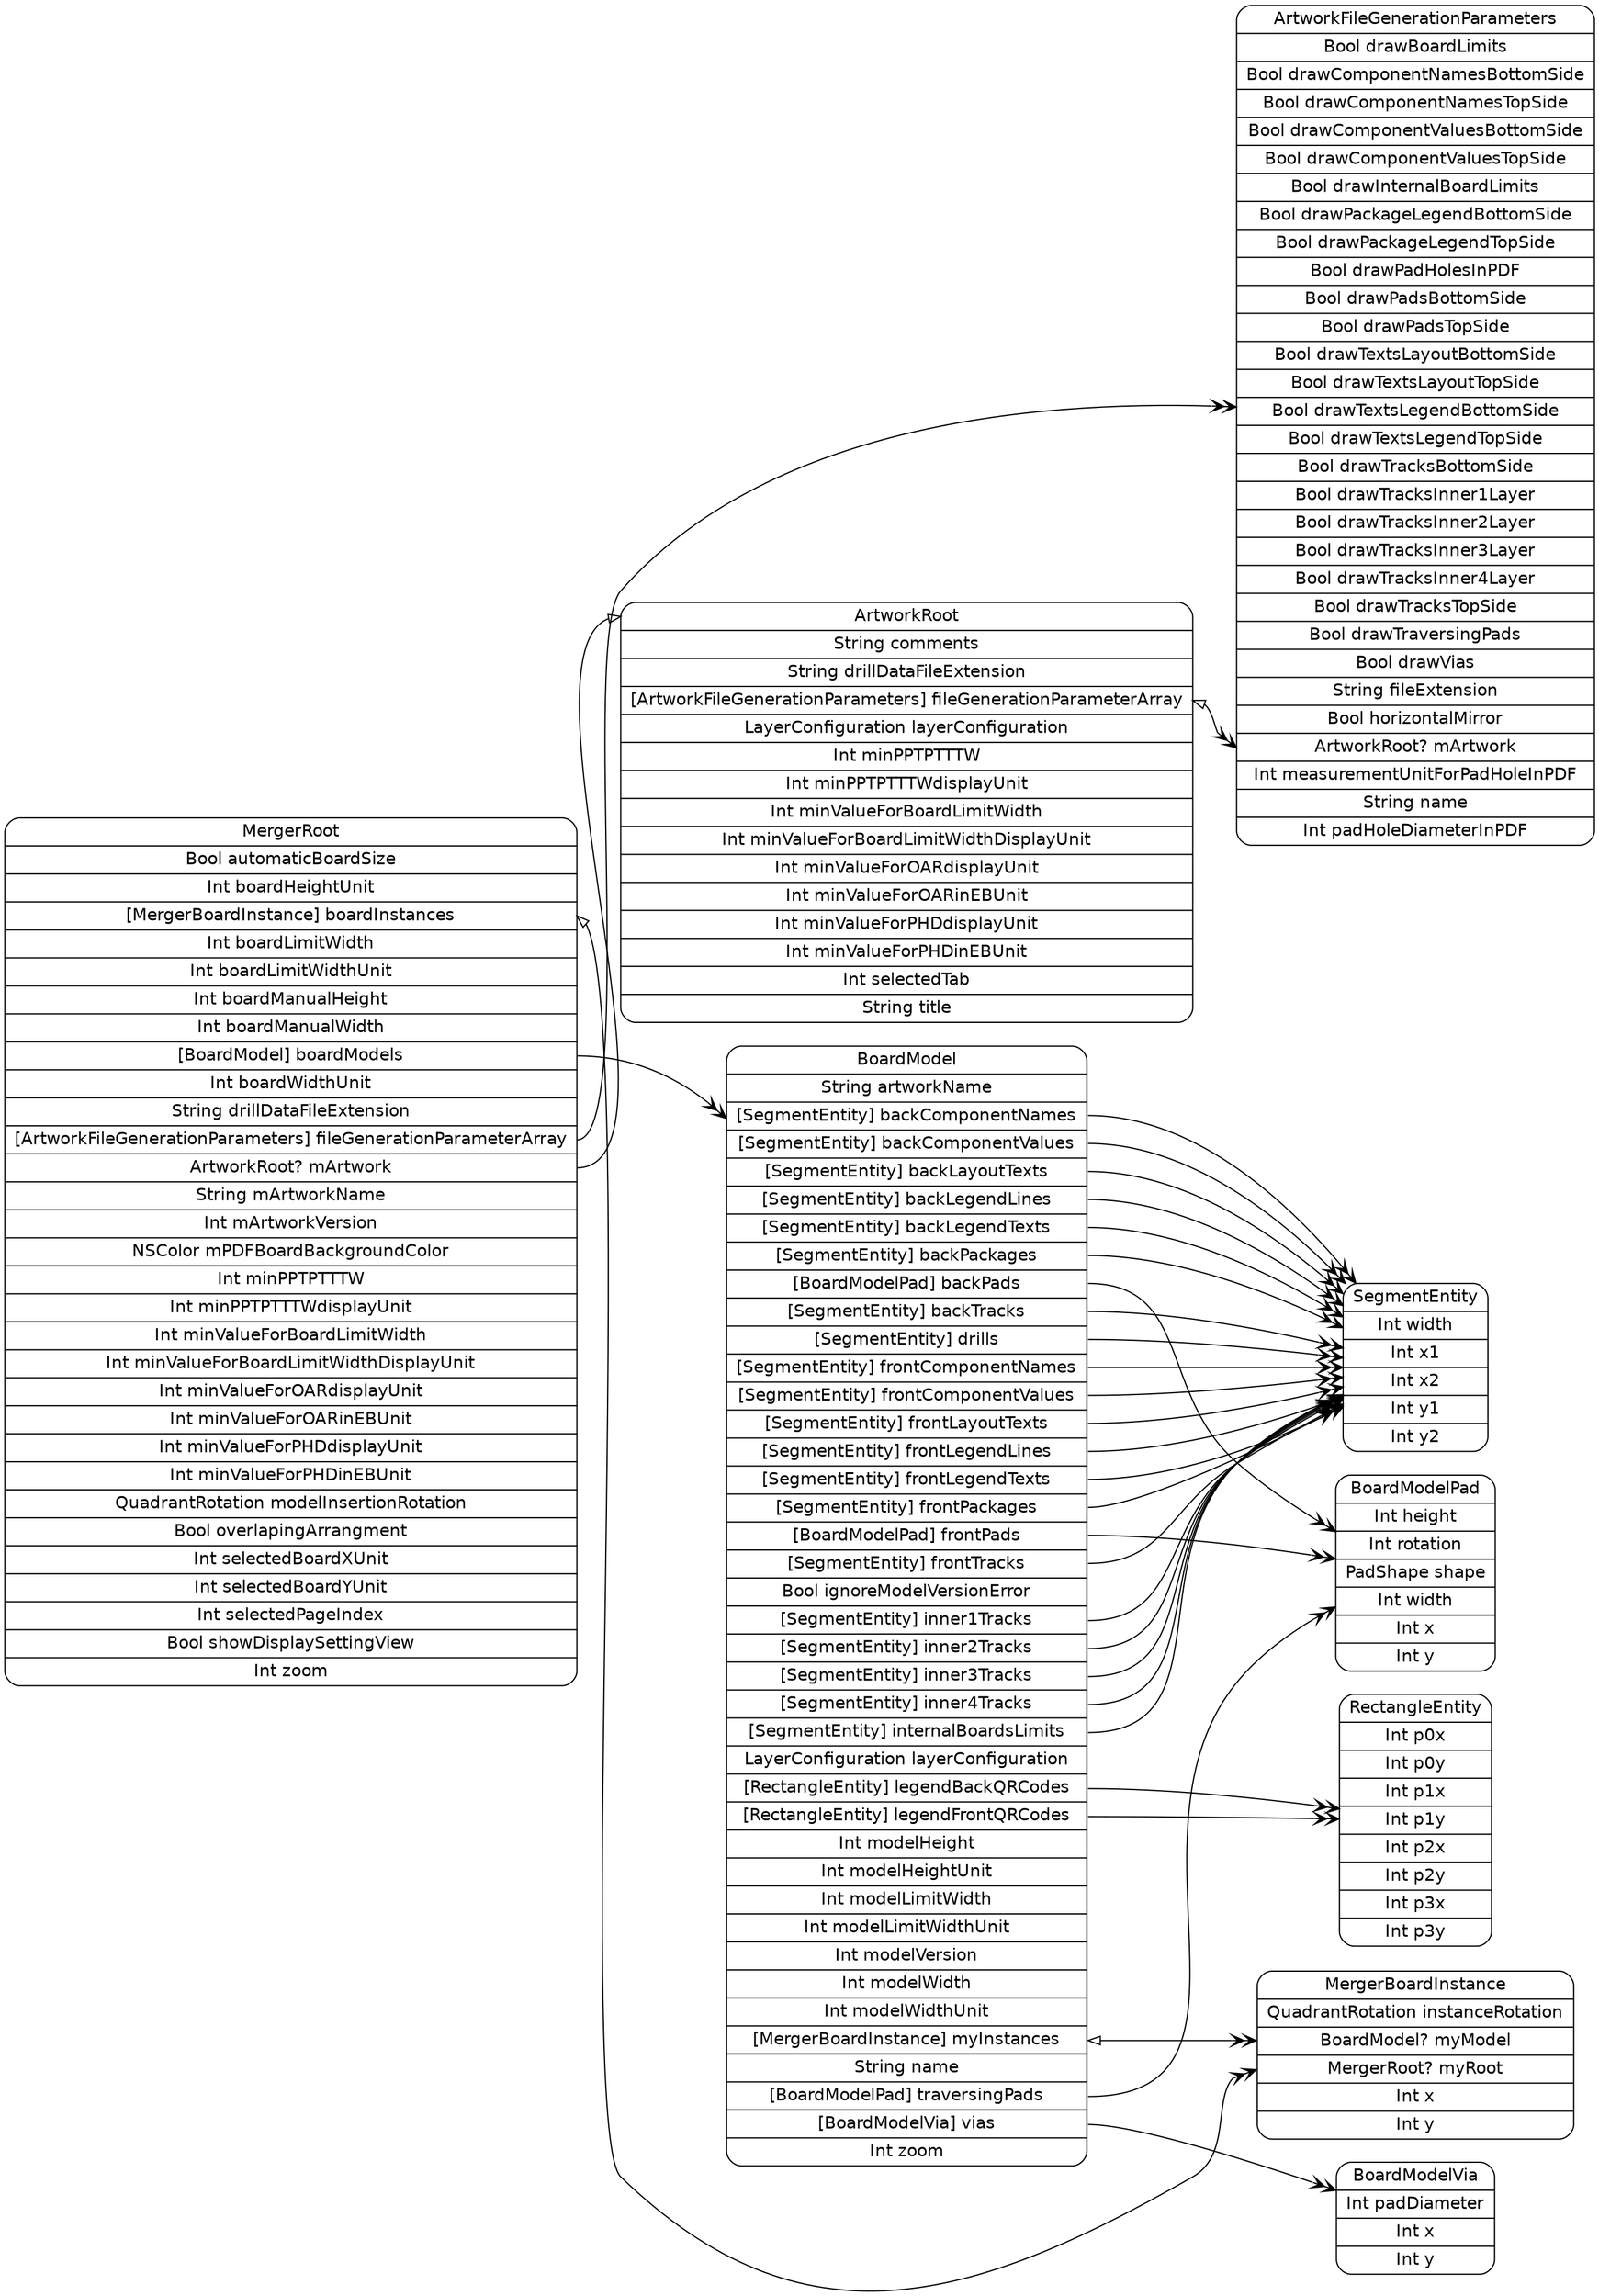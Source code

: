 digraph G {
  rankdir=LR ;
  node [shape=record fontname=helvetica style=rounded] ;
  MergerRoot[label="<MergerRoot>MergerRoot|Bool automaticBoardSize|Int boardHeightUnit|<boardInstances>[MergerBoardInstance] boardInstances|Int boardLimitWidth|Int boardLimitWidthUnit|Int boardManualHeight|Int boardManualWidth|<boardModels>[BoardModel] boardModels|Int boardWidthUnit|String drillDataFileExtension|<fileGenerationParameterArray>[ArtworkFileGenerationParameters] fileGenerationParameterArray|<mArtwork>ArtworkRoot? mArtwork|String mArtworkName|Int mArtworkVersion|NSColor mPDFBoardBackgroundColor|Int minPPTPTTTW|Int minPPTPTTTWdisplayUnit|Int minValueForBoardLimitWidth|Int minValueForBoardLimitWidthDisplayUnit|Int minValueForOARdisplayUnit|Int minValueForOARinEBUnit|Int minValueForPHDdisplayUnit|Int minValueForPHDinEBUnit|QuadrantRotation modelInsertionRotation|Bool overlapingArrangment|Int selectedBoardXUnit|Int selectedBoardYUnit|Int selectedPageIndex|Bool showDisplaySettingView|Int zoom"] ;
  ArtworkRoot[label="<ArtworkRoot>ArtworkRoot|String comments|String drillDataFileExtension|<fileGenerationParameterArray>[ArtworkFileGenerationParameters] fileGenerationParameterArray|LayerConfiguration layerConfiguration|Int minPPTPTTTW|Int minPPTPTTTWdisplayUnit|Int minValueForBoardLimitWidth|Int minValueForBoardLimitWidthDisplayUnit|Int minValueForOARdisplayUnit|Int minValueForOARinEBUnit|Int minValueForPHDdisplayUnit|Int minValueForPHDinEBUnit|Int selectedTab|String title"] ;
  ArtworkFileGenerationParameters[label="<ArtworkFileGenerationParameters>ArtworkFileGenerationParameters|Bool drawBoardLimits|Bool drawComponentNamesBottomSide|Bool drawComponentNamesTopSide|Bool drawComponentValuesBottomSide|Bool drawComponentValuesTopSide|Bool drawInternalBoardLimits|Bool drawPackageLegendBottomSide|Bool drawPackageLegendTopSide|Bool drawPadHolesInPDF|Bool drawPadsBottomSide|Bool drawPadsTopSide|Bool drawTextsLayoutBottomSide|Bool drawTextsLayoutTopSide|Bool drawTextsLegendBottomSide|Bool drawTextsLegendTopSide|Bool drawTracksBottomSide|Bool drawTracksInner1Layer|Bool drawTracksInner2Layer|Bool drawTracksInner3Layer|Bool drawTracksInner4Layer|Bool drawTracksTopSide|Bool drawTraversingPads|Bool drawVias|String fileExtension|Bool horizontalMirror|<mArtwork>ArtworkRoot? mArtwork|Int measurementUnitForPadHoleInPDF|String name|Int padHoleDiameterInPDF"] ;
  BoardModel[label="<BoardModel>BoardModel|String artworkName|<backComponentNames>[SegmentEntity] backComponentNames|<backComponentValues>[SegmentEntity] backComponentValues|<backLayoutTexts>[SegmentEntity] backLayoutTexts|<backLegendLines>[SegmentEntity] backLegendLines|<backLegendTexts>[SegmentEntity] backLegendTexts|<backPackages>[SegmentEntity] backPackages|<backPads>[BoardModelPad] backPads|<backTracks>[SegmentEntity] backTracks|<drills>[SegmentEntity] drills|<frontComponentNames>[SegmentEntity] frontComponentNames|<frontComponentValues>[SegmentEntity] frontComponentValues|<frontLayoutTexts>[SegmentEntity] frontLayoutTexts|<frontLegendLines>[SegmentEntity] frontLegendLines|<frontLegendTexts>[SegmentEntity] frontLegendTexts|<frontPackages>[SegmentEntity] frontPackages|<frontPads>[BoardModelPad] frontPads|<frontTracks>[SegmentEntity] frontTracks|Bool ignoreModelVersionError|<inner1Tracks>[SegmentEntity] inner1Tracks|<inner2Tracks>[SegmentEntity] inner2Tracks|<inner3Tracks>[SegmentEntity] inner3Tracks|<inner4Tracks>[SegmentEntity] inner4Tracks|<internalBoardsLimits>[SegmentEntity] internalBoardsLimits|LayerConfiguration layerConfiguration|<legendBackQRCodes>[RectangleEntity] legendBackQRCodes|<legendFrontQRCodes>[RectangleEntity] legendFrontQRCodes|Int modelHeight|Int modelHeightUnit|Int modelLimitWidth|Int modelLimitWidthUnit|Int modelVersion|Int modelWidth|Int modelWidthUnit|<myInstances>[MergerBoardInstance] myInstances|String name|<traversingPads>[BoardModelPad] traversingPads|<vias>[BoardModelVia] vias|Int zoom"] ;
  BoardModelVia[label="<BoardModelVia>BoardModelVia|Int padDiameter|Int x|Int y"] ;
  RectangleEntity[label="<RectangleEntity>RectangleEntity|Int p0x|Int p0y|Int p1x|Int p1y|Int p2x|Int p2y|Int p3x|Int p3y"] ;
  BoardModelPad[label="<BoardModelPad>BoardModelPad|Int height|Int rotation|PadShape shape|Int width|Int x|Int y"] ;
  SegmentEntity[label="<SegmentEntity>SegmentEntity|Int width|Int x1|Int x2|Int y1|Int y2"] ;
  MergerBoardInstance[label="<MergerBoardInstance>MergerBoardInstance|QuadrantRotation instanceRotation|<myModel>BoardModel? myModel|<myRoot>MergerRoot? myRoot|Int x|Int y"] ;
  MergerRoot:boardInstances -> MergerBoardInstance:myRoot [dir=both arrowtail=onormal arrowhead=veevee] ;
  MergerRoot:boardModels -> BoardModel [dir=both arrowtail=none arrowhead=veevee] ;
  MergerRoot:fileGenerationParameterArray -> ArtworkFileGenerationParameters [dir=both arrowtail=none arrowhead=veevee] ;
  MergerRoot:mArtwork -> ArtworkRoot:ArtworkRoot [dir=both arrowtail=none arrowhead=onormal] ;
  ArtworkRoot:fileGenerationParameterArray -> ArtworkFileGenerationParameters:mArtwork [dir=both arrowtail=onormal arrowhead=veevee] ;
  BoardModel:backComponentNames -> SegmentEntity [dir=both arrowtail=none arrowhead=veevee] ;
  BoardModel:backComponentValues -> SegmentEntity [dir=both arrowtail=none arrowhead=veevee] ;
  BoardModel:backLayoutTexts -> SegmentEntity [dir=both arrowtail=none arrowhead=veevee] ;
  BoardModel:backLegendLines -> SegmentEntity [dir=both arrowtail=none arrowhead=veevee] ;
  BoardModel:backLegendTexts -> SegmentEntity [dir=both arrowtail=none arrowhead=veevee] ;
  BoardModel:backPackages -> SegmentEntity [dir=both arrowtail=none arrowhead=veevee] ;
  BoardModel:backPads -> BoardModelPad [dir=both arrowtail=none arrowhead=veevee] ;
  BoardModel:backTracks -> SegmentEntity [dir=both arrowtail=none arrowhead=veevee] ;
  BoardModel:drills -> SegmentEntity [dir=both arrowtail=none arrowhead=veevee] ;
  BoardModel:frontComponentNames -> SegmentEntity [dir=both arrowtail=none arrowhead=veevee] ;
  BoardModel:frontComponentValues -> SegmentEntity [dir=both arrowtail=none arrowhead=veevee] ;
  BoardModel:frontLayoutTexts -> SegmentEntity [dir=both arrowtail=none arrowhead=veevee] ;
  BoardModel:frontLegendLines -> SegmentEntity [dir=both arrowtail=none arrowhead=veevee] ;
  BoardModel:frontLegendTexts -> SegmentEntity [dir=both arrowtail=none arrowhead=veevee] ;
  BoardModel:frontPackages -> SegmentEntity [dir=both arrowtail=none arrowhead=veevee] ;
  BoardModel:frontPads -> BoardModelPad [dir=both arrowtail=none arrowhead=veevee] ;
  BoardModel:frontTracks -> SegmentEntity [dir=both arrowtail=none arrowhead=veevee] ;
  BoardModel:inner1Tracks -> SegmentEntity [dir=both arrowtail=none arrowhead=veevee] ;
  BoardModel:inner2Tracks -> SegmentEntity [dir=both arrowtail=none arrowhead=veevee] ;
  BoardModel:inner3Tracks -> SegmentEntity [dir=both arrowtail=none arrowhead=veevee] ;
  BoardModel:inner4Tracks -> SegmentEntity [dir=both arrowtail=none arrowhead=veevee] ;
  BoardModel:internalBoardsLimits -> SegmentEntity [dir=both arrowtail=none arrowhead=veevee] ;
  BoardModel:legendBackQRCodes -> RectangleEntity [dir=both arrowtail=none arrowhead=veevee] ;
  BoardModel:legendFrontQRCodes -> RectangleEntity [dir=both arrowtail=none arrowhead=veevee] ;
  BoardModel:myInstances -> MergerBoardInstance:myModel [dir=both arrowtail=onormal arrowhead=veevee] ;
  BoardModel:traversingPads -> BoardModelPad [dir=both arrowtail=none arrowhead=veevee] ;
  BoardModel:vias -> BoardModelVia [dir=both arrowtail=none arrowhead=veevee] ;
}
